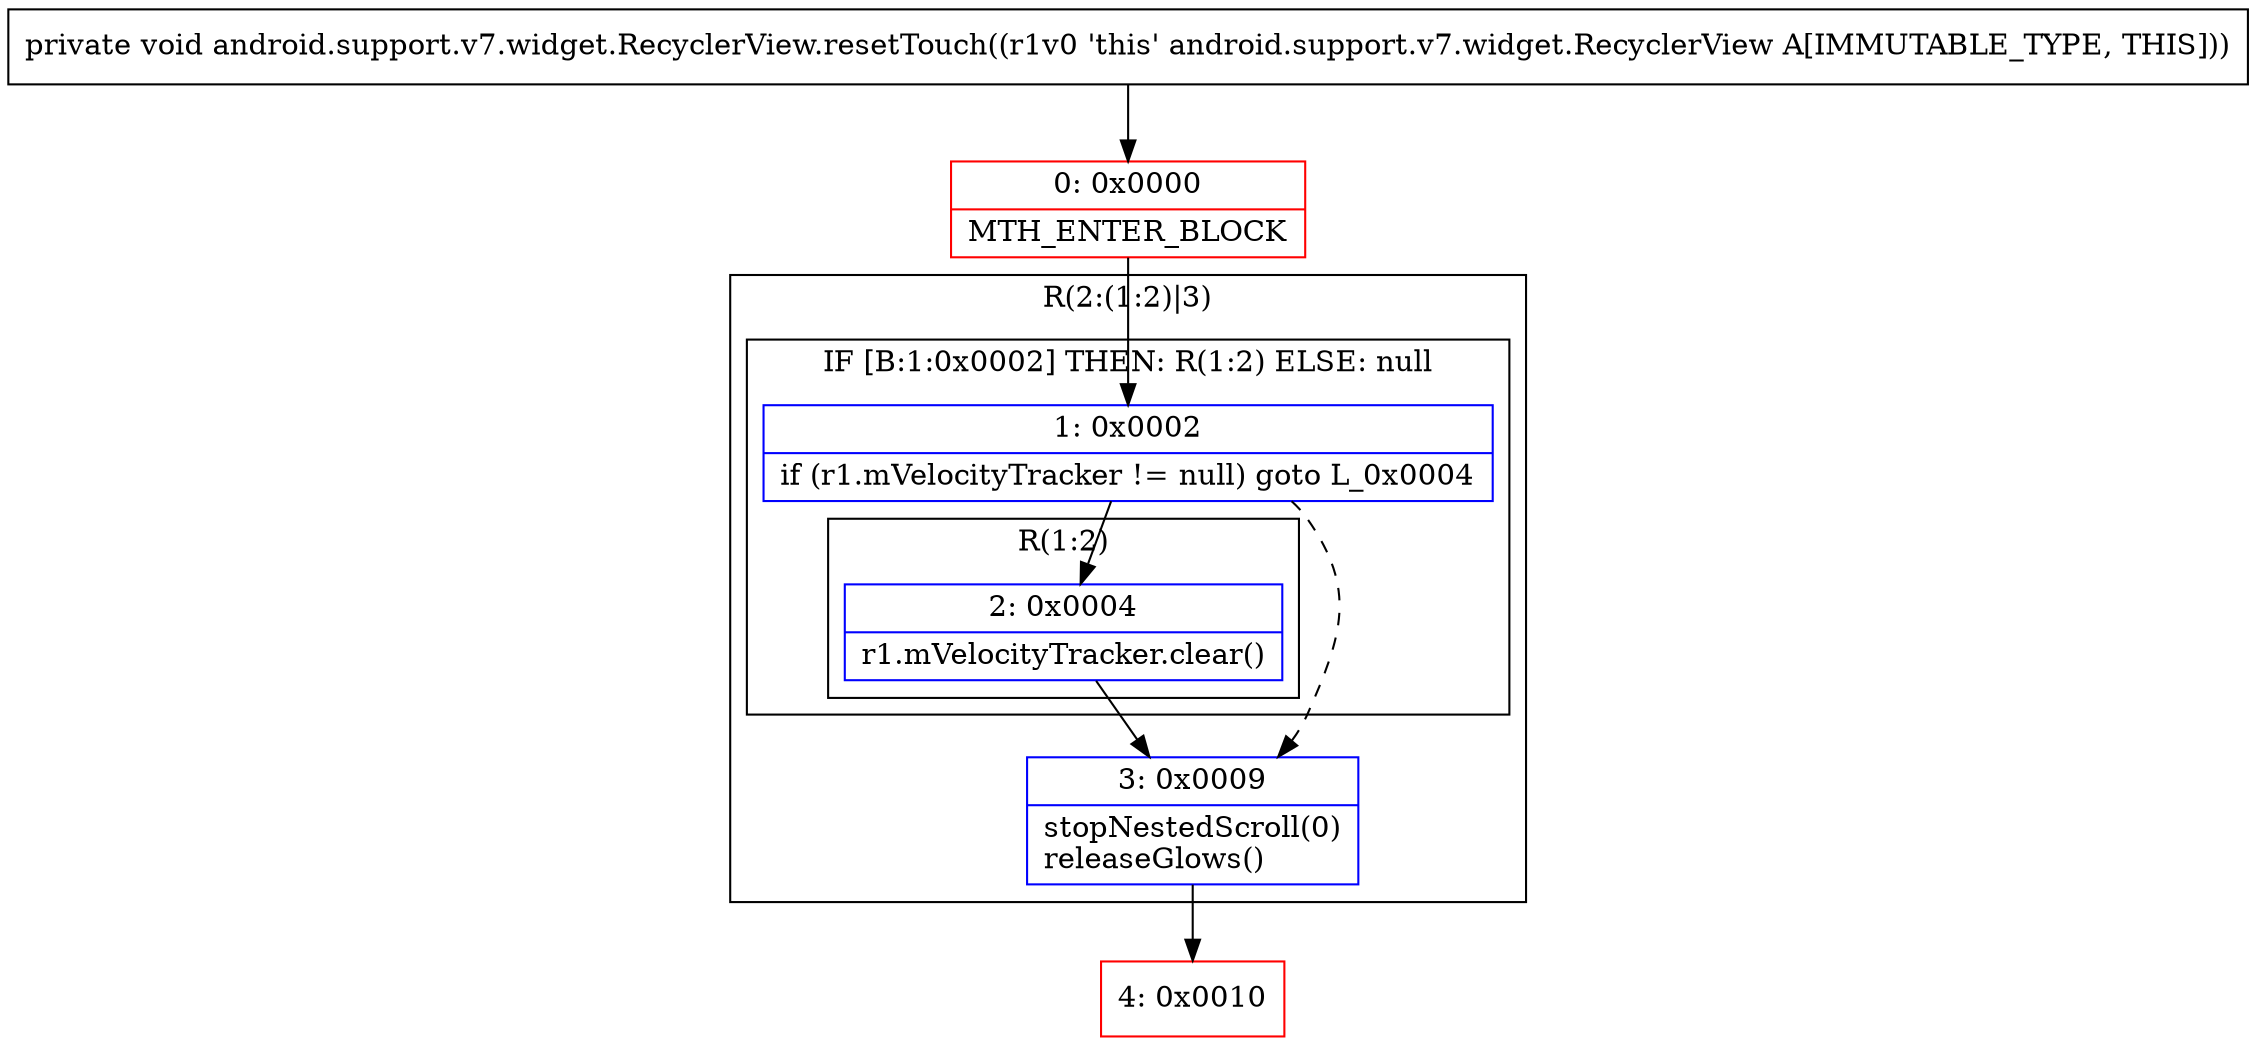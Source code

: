 digraph "CFG forandroid.support.v7.widget.RecyclerView.resetTouch()V" {
subgraph cluster_Region_1251580135 {
label = "R(2:(1:2)|3)";
node [shape=record,color=blue];
subgraph cluster_IfRegion_1490069724 {
label = "IF [B:1:0x0002] THEN: R(1:2) ELSE: null";
node [shape=record,color=blue];
Node_1 [shape=record,label="{1\:\ 0x0002|if (r1.mVelocityTracker != null) goto L_0x0004\l}"];
subgraph cluster_Region_1621887767 {
label = "R(1:2)";
node [shape=record,color=blue];
Node_2 [shape=record,label="{2\:\ 0x0004|r1.mVelocityTracker.clear()\l}"];
}
}
Node_3 [shape=record,label="{3\:\ 0x0009|stopNestedScroll(0)\lreleaseGlows()\l}"];
}
Node_0 [shape=record,color=red,label="{0\:\ 0x0000|MTH_ENTER_BLOCK\l}"];
Node_4 [shape=record,color=red,label="{4\:\ 0x0010}"];
MethodNode[shape=record,label="{private void android.support.v7.widget.RecyclerView.resetTouch((r1v0 'this' android.support.v7.widget.RecyclerView A[IMMUTABLE_TYPE, THIS])) }"];
MethodNode -> Node_0;
Node_1 -> Node_2;
Node_1 -> Node_3[style=dashed];
Node_2 -> Node_3;
Node_3 -> Node_4;
Node_0 -> Node_1;
}

